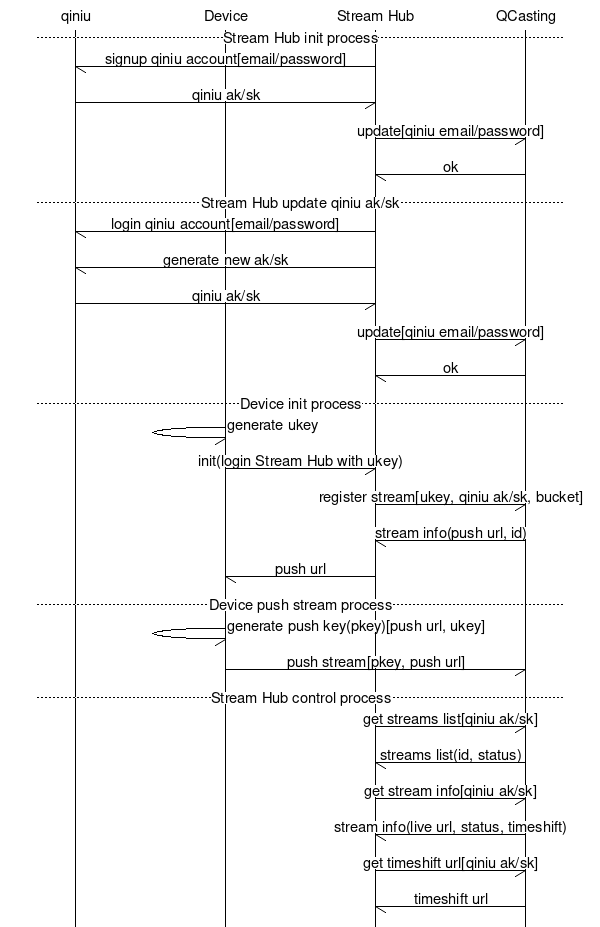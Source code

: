 msc {
    qn[label="qiniu"], d[label="Device"], sh[label="Stream Hub"], qc[label="QCasting"];

    --- [label="Stream Hub init process"];
    sh -> qn [label="signup qiniu account[email/password]"];
    sh <- qn [label="qiniu ak/sk"];

    sh -> qc [label="update[qiniu email/password]"];
    sh <- qc [label="ok"];

    --- [label="Stream Hub update qiniu ak/sk"];
    sh -> qn [label="login qiniu account[email/password]"];
    sh -> qn [label="generate new ak/sk"];
    sh <- qn [label="qiniu ak/sk"];

    sh -> qc [label="update[qiniu email/password]"];
    sh <- qc [label="ok"];

    --- [label="Device init process"];
    d -> d [label="generate ukey"];
    d -> sh [label="init(login Stream Hub with ukey)"];
         sh -> qc [label="register stream[ukey, qiniu ak/sk, bucket]"];
         sh <- qc [label="stream info(push url, id)"];
    d <- sh [label="push url"];

    --- [label="Device push stream process"];
    d -> d [label="generate push key(pkey)[push url, ukey]"];
    d -> qc [label="push stream[pkey, push url]"];

    --- [label="Stream Hub control process"];
    sh -> qc [label="get streams list[qiniu ak/sk]"];
    sh <- qc [label="streams list(id, status)"];
    sh -> qc [label="get stream info[qiniu ak/sk]"];
    sh <- qc [label="stream info(live url, status, timeshift)"];
    sh -> qc [label="get timeshift url[qiniu ak/sk]"];
    sh <- qc [label="timeshift url"];
}